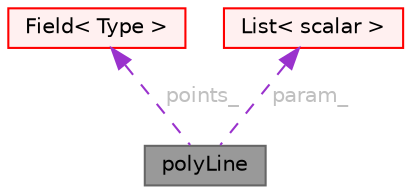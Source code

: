 digraph "polyLine"
{
 // LATEX_PDF_SIZE
  bgcolor="transparent";
  edge [fontname=Helvetica,fontsize=10,labelfontname=Helvetica,labelfontsize=10];
  node [fontname=Helvetica,fontsize=10,shape=box,height=0.2,width=0.4];
  Node1 [id="Node000001",label="polyLine",height=0.2,width=0.4,color="gray40", fillcolor="grey60", style="filled", fontcolor="black",tooltip="A series of straight line segments, which can also be interpreted as a series of control points for s..."];
  Node2 -> Node1 [id="edge1_Node000001_Node000002",dir="back",color="darkorchid3",style="dashed",tooltip=" ",label=" points_",fontcolor="grey" ];
  Node2 [id="Node000002",label="Field\< Type \>",height=0.2,width=0.4,color="red", fillcolor="#FFF0F0", style="filled",URL="$classFoam_1_1Field.html",tooltip="Generic templated field type."];
  Node9 -> Node1 [id="edge2_Node000001_Node000009",dir="back",color="darkorchid3",style="dashed",tooltip=" ",label=" param_",fontcolor="grey" ];
  Node9 [id="Node000009",label="List\< scalar \>",height=0.2,width=0.4,color="red", fillcolor="#FFF0F0", style="filled",URL="$classFoam_1_1List.html",tooltip=" "];
}
